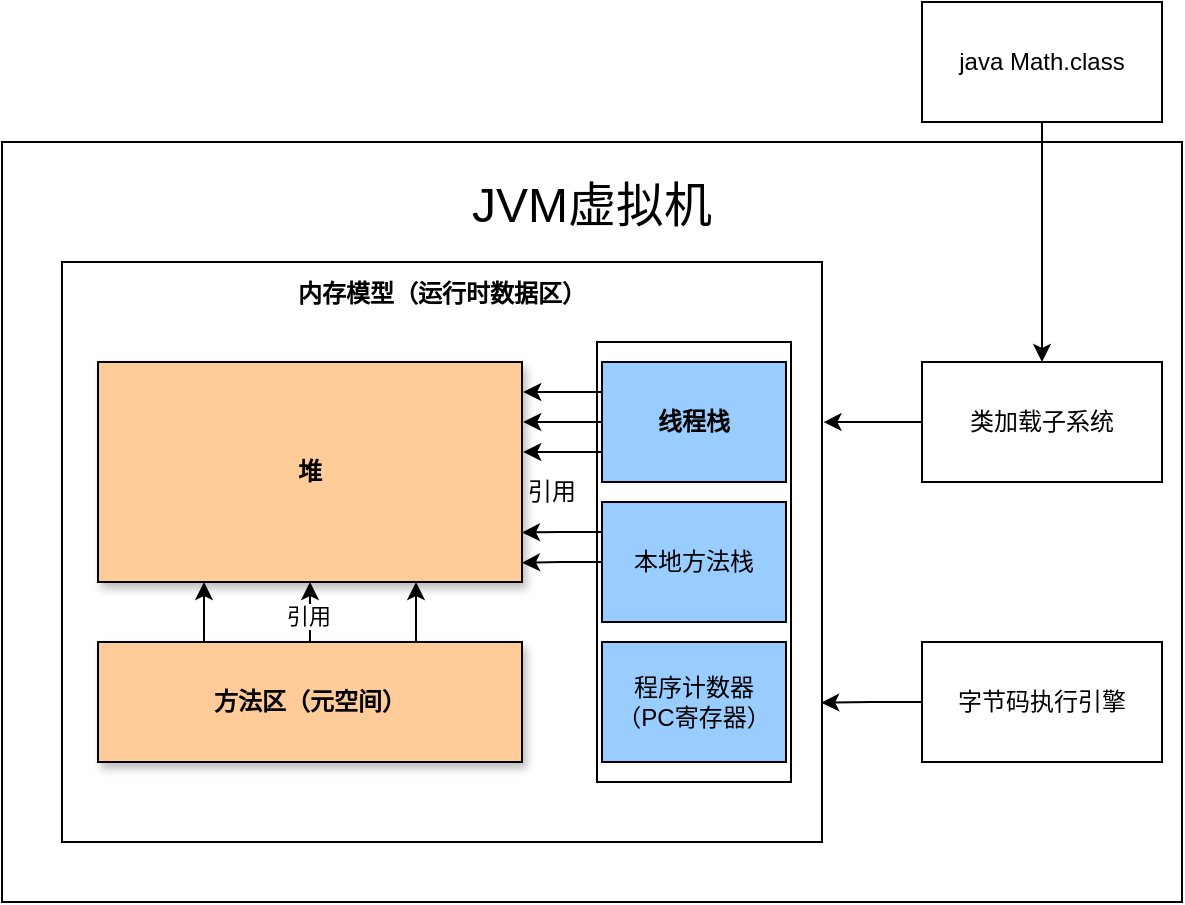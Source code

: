 <mxfile version="24.7.17">
  <diagram name="第 1 页" id="t2oXzGyVkEQA6mNvW1GH">
    <mxGraphModel dx="1338" dy="551" grid="1" gridSize="10" guides="1" tooltips="1" connect="1" arrows="1" fold="1" page="1" pageScale="1" pageWidth="827" pageHeight="1169" math="0" shadow="0">
      <root>
        <mxCell id="0" />
        <mxCell id="1" parent="0" />
        <mxCell id="lmt8udtz6GOCHXG1WJ2G-1" value="&lt;font style=&quot;font-size: 24px;&quot;&gt;JVM虚拟机&lt;/font&gt;&lt;div&gt;&lt;font style=&quot;font-size: 24px;&quot;&gt;&lt;br&gt;&lt;/font&gt;&lt;/div&gt;&lt;div&gt;&lt;font style=&quot;font-size: 24px;&quot;&gt;&lt;br&gt;&lt;/font&gt;&lt;/div&gt;&lt;div&gt;&lt;font style=&quot;font-size: 24px;&quot;&gt;&lt;br&gt;&lt;/font&gt;&lt;/div&gt;&lt;div&gt;&lt;font style=&quot;font-size: 24px;&quot;&gt;&lt;br&gt;&lt;/font&gt;&lt;/div&gt;&lt;div&gt;&lt;font style=&quot;font-size: 24px;&quot;&gt;&lt;br&gt;&lt;/font&gt;&lt;/div&gt;&lt;div&gt;&lt;font style=&quot;font-size: 24px;&quot;&gt;&lt;br&gt;&lt;/font&gt;&lt;/div&gt;&lt;div&gt;&lt;font style=&quot;font-size: 24px;&quot;&gt;&lt;br&gt;&lt;/font&gt;&lt;/div&gt;&lt;div&gt;&lt;font style=&quot;font-size: 24px;&quot;&gt;&lt;br&gt;&lt;/font&gt;&lt;/div&gt;&lt;div&gt;&lt;font style=&quot;font-size: 24px;&quot;&gt;&lt;br&gt;&lt;/font&gt;&lt;/div&gt;&lt;div&gt;&lt;font style=&quot;font-size: 24px;&quot;&gt;&lt;br&gt;&lt;/font&gt;&lt;/div&gt;&lt;div&gt;&lt;font style=&quot;font-size: 24px;&quot;&gt;&lt;br&gt;&lt;/font&gt;&lt;/div&gt;" style="rounded=0;whiteSpace=wrap;html=1;shadow=0;" vertex="1" parent="1">
          <mxGeometry x="70" y="150" width="590" height="380" as="geometry" />
        </mxCell>
        <mxCell id="lmt8udtz6GOCHXG1WJ2G-4" style="edgeStyle=orthogonalEdgeStyle;rounded=0;orthogonalLoop=1;jettySize=auto;html=1;exitX=0.5;exitY=1;exitDx=0;exitDy=0;entryX=0.5;entryY=0;entryDx=0;entryDy=0;" edge="1" parent="1" source="lmt8udtz6GOCHXG1WJ2G-2" target="lmt8udtz6GOCHXG1WJ2G-3">
          <mxGeometry relative="1" as="geometry" />
        </mxCell>
        <mxCell id="lmt8udtz6GOCHXG1WJ2G-2" value="java Math.class" style="rounded=0;whiteSpace=wrap;html=1;" vertex="1" parent="1">
          <mxGeometry x="530" y="80" width="120" height="60" as="geometry" />
        </mxCell>
        <mxCell id="lmt8udtz6GOCHXG1WJ2G-3" value="类加载子系统" style="rounded=0;whiteSpace=wrap;html=1;" vertex="1" parent="1">
          <mxGeometry x="530" y="260" width="120" height="60" as="geometry" />
        </mxCell>
        <mxCell id="lmt8udtz6GOCHXG1WJ2G-5" value="字节码执行引擎" style="rounded=0;whiteSpace=wrap;html=1;" vertex="1" parent="1">
          <mxGeometry x="530" y="400" width="120" height="60" as="geometry" />
        </mxCell>
        <mxCell id="lmt8udtz6GOCHXG1WJ2G-6" value="&lt;b&gt;内存模型（运行时数据区）&lt;/b&gt;&lt;div&gt;&lt;br&gt;&lt;/div&gt;&lt;div&gt;&lt;br&gt;&lt;/div&gt;&lt;div&gt;&lt;br&gt;&lt;/div&gt;&lt;div&gt;&lt;br&gt;&lt;/div&gt;&lt;div&gt;&lt;br&gt;&lt;/div&gt;&lt;div&gt;&lt;br&gt;&lt;/div&gt;&lt;div&gt;&lt;br&gt;&lt;/div&gt;&lt;div&gt;&lt;br&gt;&lt;/div&gt;&lt;div&gt;&lt;br&gt;&lt;/div&gt;&lt;div&gt;&lt;br&gt;&lt;/div&gt;&lt;div&gt;&lt;br&gt;&lt;/div&gt;&lt;div&gt;&lt;br&gt;&lt;/div&gt;&lt;div&gt;&lt;br&gt;&lt;/div&gt;&lt;div&gt;&lt;br&gt;&lt;/div&gt;&lt;div&gt;&lt;br&gt;&lt;/div&gt;&lt;div&gt;&lt;br&gt;&lt;/div&gt;&lt;div&gt;&lt;br&gt;&lt;/div&gt;&lt;div&gt;&lt;br&gt;&lt;/div&gt;" style="rounded=0;whiteSpace=wrap;html=1;" vertex="1" parent="1">
          <mxGeometry x="100" y="210" width="380" height="290" as="geometry" />
        </mxCell>
        <mxCell id="lmt8udtz6GOCHXG1WJ2G-7" style="edgeStyle=orthogonalEdgeStyle;rounded=0;orthogonalLoop=1;jettySize=auto;html=1;entryX=1.002;entryY=0.276;entryDx=0;entryDy=0;entryPerimeter=0;" edge="1" parent="1" source="lmt8udtz6GOCHXG1WJ2G-3" target="lmt8udtz6GOCHXG1WJ2G-6">
          <mxGeometry relative="1" as="geometry">
            <mxPoint x="480" y="270" as="targetPoint" />
          </mxGeometry>
        </mxCell>
        <mxCell id="lmt8udtz6GOCHXG1WJ2G-8" style="edgeStyle=orthogonalEdgeStyle;rounded=0;orthogonalLoop=1;jettySize=auto;html=1;exitX=0;exitY=0.5;exitDx=0;exitDy=0;entryX=0.999;entryY=0.76;entryDx=0;entryDy=0;entryPerimeter=0;" edge="1" parent="1" source="lmt8udtz6GOCHXG1WJ2G-5" target="lmt8udtz6GOCHXG1WJ2G-6">
          <mxGeometry relative="1" as="geometry" />
        </mxCell>
        <mxCell id="lmt8udtz6GOCHXG1WJ2G-9" value="&lt;b&gt;堆&lt;/b&gt;" style="rounded=0;whiteSpace=wrap;html=1;shadow=1;fillColor=#FFCC99;" vertex="1" parent="1">
          <mxGeometry x="118" y="260" width="212" height="110" as="geometry" />
        </mxCell>
        <mxCell id="lmt8udtz6GOCHXG1WJ2G-10" value="&lt;b&gt;线程栈&lt;/b&gt;" style="rounded=0;whiteSpace=wrap;html=1;shadow=0;fillColor=#99CCFF;" vertex="1" parent="1">
          <mxGeometry x="370" y="260" width="92" height="60" as="geometry" />
        </mxCell>
        <mxCell id="lmt8udtz6GOCHXG1WJ2G-11" value="本地方法栈" style="rounded=0;whiteSpace=wrap;html=1;fillColor=#99CCFF;" vertex="1" parent="1">
          <mxGeometry x="370" y="330" width="92" height="60" as="geometry" />
        </mxCell>
        <mxCell id="lmt8udtz6GOCHXG1WJ2G-12" value="程序计数器&lt;div&gt;（PC寄存器）&lt;/div&gt;" style="rounded=0;whiteSpace=wrap;html=1;shadow=0;fillColor=#99CCFF;" vertex="1" parent="1">
          <mxGeometry x="370" y="400" width="92" height="60" as="geometry" />
        </mxCell>
        <mxCell id="lmt8udtz6GOCHXG1WJ2G-21" style="edgeStyle=orthogonalEdgeStyle;rounded=0;orthogonalLoop=1;jettySize=auto;html=1;exitX=0.25;exitY=0;exitDx=0;exitDy=0;entryX=0.25;entryY=1;entryDx=0;entryDy=0;" edge="1" parent="1" source="lmt8udtz6GOCHXG1WJ2G-13" target="lmt8udtz6GOCHXG1WJ2G-9">
          <mxGeometry relative="1" as="geometry" />
        </mxCell>
        <mxCell id="lmt8udtz6GOCHXG1WJ2G-22" style="edgeStyle=orthogonalEdgeStyle;rounded=0;orthogonalLoop=1;jettySize=auto;html=1;entryX=0.5;entryY=1;entryDx=0;entryDy=0;" edge="1" parent="1" source="lmt8udtz6GOCHXG1WJ2G-13" target="lmt8udtz6GOCHXG1WJ2G-9">
          <mxGeometry relative="1" as="geometry" />
        </mxCell>
        <mxCell id="lmt8udtz6GOCHXG1WJ2G-24" value="引用" style="edgeLabel;html=1;align=center;verticalAlign=middle;resizable=0;points=[];" vertex="1" connectable="0" parent="lmt8udtz6GOCHXG1WJ2G-22">
          <mxGeometry x="0.344" y="1" relative="1" as="geometry">
            <mxPoint as="offset" />
          </mxGeometry>
        </mxCell>
        <mxCell id="lmt8udtz6GOCHXG1WJ2G-23" style="edgeStyle=orthogonalEdgeStyle;rounded=0;orthogonalLoop=1;jettySize=auto;html=1;exitX=0.75;exitY=0;exitDx=0;exitDy=0;entryX=0.75;entryY=1;entryDx=0;entryDy=0;" edge="1" parent="1" source="lmt8udtz6GOCHXG1WJ2G-13" target="lmt8udtz6GOCHXG1WJ2G-9">
          <mxGeometry relative="1" as="geometry" />
        </mxCell>
        <mxCell id="lmt8udtz6GOCHXG1WJ2G-13" value="&lt;b&gt;方法区（元空间）&lt;/b&gt;" style="rounded=0;whiteSpace=wrap;html=1;shadow=1;fillColor=#FFCC99;" vertex="1" parent="1">
          <mxGeometry x="118" y="400" width="212" height="60" as="geometry" />
        </mxCell>
        <mxCell id="lmt8udtz6GOCHXG1WJ2G-15" style="edgeStyle=orthogonalEdgeStyle;rounded=0;orthogonalLoop=1;jettySize=auto;html=1;exitX=0;exitY=0.25;exitDx=0;exitDy=0;entryX=1.003;entryY=0.142;entryDx=0;entryDy=0;entryPerimeter=0;" edge="1" parent="1" source="lmt8udtz6GOCHXG1WJ2G-10" target="lmt8udtz6GOCHXG1WJ2G-9">
          <mxGeometry relative="1" as="geometry" />
        </mxCell>
        <mxCell id="lmt8udtz6GOCHXG1WJ2G-25" value="" style="rounded=0;whiteSpace=wrap;html=1;fillColor=none;shadow=0;" vertex="1" parent="1">
          <mxGeometry x="367.5" y="250" width="97" height="220" as="geometry" />
        </mxCell>
        <mxCell id="lmt8udtz6GOCHXG1WJ2G-16" style="edgeStyle=orthogonalEdgeStyle;rounded=0;orthogonalLoop=1;jettySize=auto;html=1;exitX=0;exitY=0.5;exitDx=0;exitDy=0;entryX=1.003;entryY=0.279;entryDx=0;entryDy=0;entryPerimeter=0;" edge="1" parent="1" source="lmt8udtz6GOCHXG1WJ2G-10" target="lmt8udtz6GOCHXG1WJ2G-9">
          <mxGeometry relative="1" as="geometry" />
        </mxCell>
        <mxCell id="lmt8udtz6GOCHXG1WJ2G-17" style="edgeStyle=orthogonalEdgeStyle;rounded=0;orthogonalLoop=1;jettySize=auto;html=1;exitX=0;exitY=0.75;exitDx=0;exitDy=0;entryX=1.003;entryY=0.412;entryDx=0;entryDy=0;entryPerimeter=0;" edge="1" parent="1" source="lmt8udtz6GOCHXG1WJ2G-10" target="lmt8udtz6GOCHXG1WJ2G-9">
          <mxGeometry relative="1" as="geometry" />
        </mxCell>
        <mxCell id="lmt8udtz6GOCHXG1WJ2G-18" style="edgeStyle=orthogonalEdgeStyle;rounded=0;orthogonalLoop=1;jettySize=auto;html=1;exitX=0;exitY=0.25;exitDx=0;exitDy=0;entryX=1;entryY=0.775;entryDx=0;entryDy=0;entryPerimeter=0;" edge="1" parent="1" source="lmt8udtz6GOCHXG1WJ2G-11" target="lmt8udtz6GOCHXG1WJ2G-9">
          <mxGeometry relative="1" as="geometry" />
        </mxCell>
        <mxCell id="lmt8udtz6GOCHXG1WJ2G-19" style="edgeStyle=orthogonalEdgeStyle;rounded=0;orthogonalLoop=1;jettySize=auto;html=1;entryX=1;entryY=0.912;entryDx=0;entryDy=0;entryPerimeter=0;" edge="1" parent="1" source="lmt8udtz6GOCHXG1WJ2G-11" target="lmt8udtz6GOCHXG1WJ2G-9">
          <mxGeometry relative="1" as="geometry" />
        </mxCell>
        <mxCell id="lmt8udtz6GOCHXG1WJ2G-20" value="引&lt;span style=&quot;background-color: initial;&quot;&gt;用&lt;/span&gt;" style="text;html=1;align=center;verticalAlign=middle;whiteSpace=wrap;rounded=0;" vertex="1" parent="1">
          <mxGeometry x="330" y="310" width="30" height="30" as="geometry" />
        </mxCell>
      </root>
    </mxGraphModel>
  </diagram>
</mxfile>
